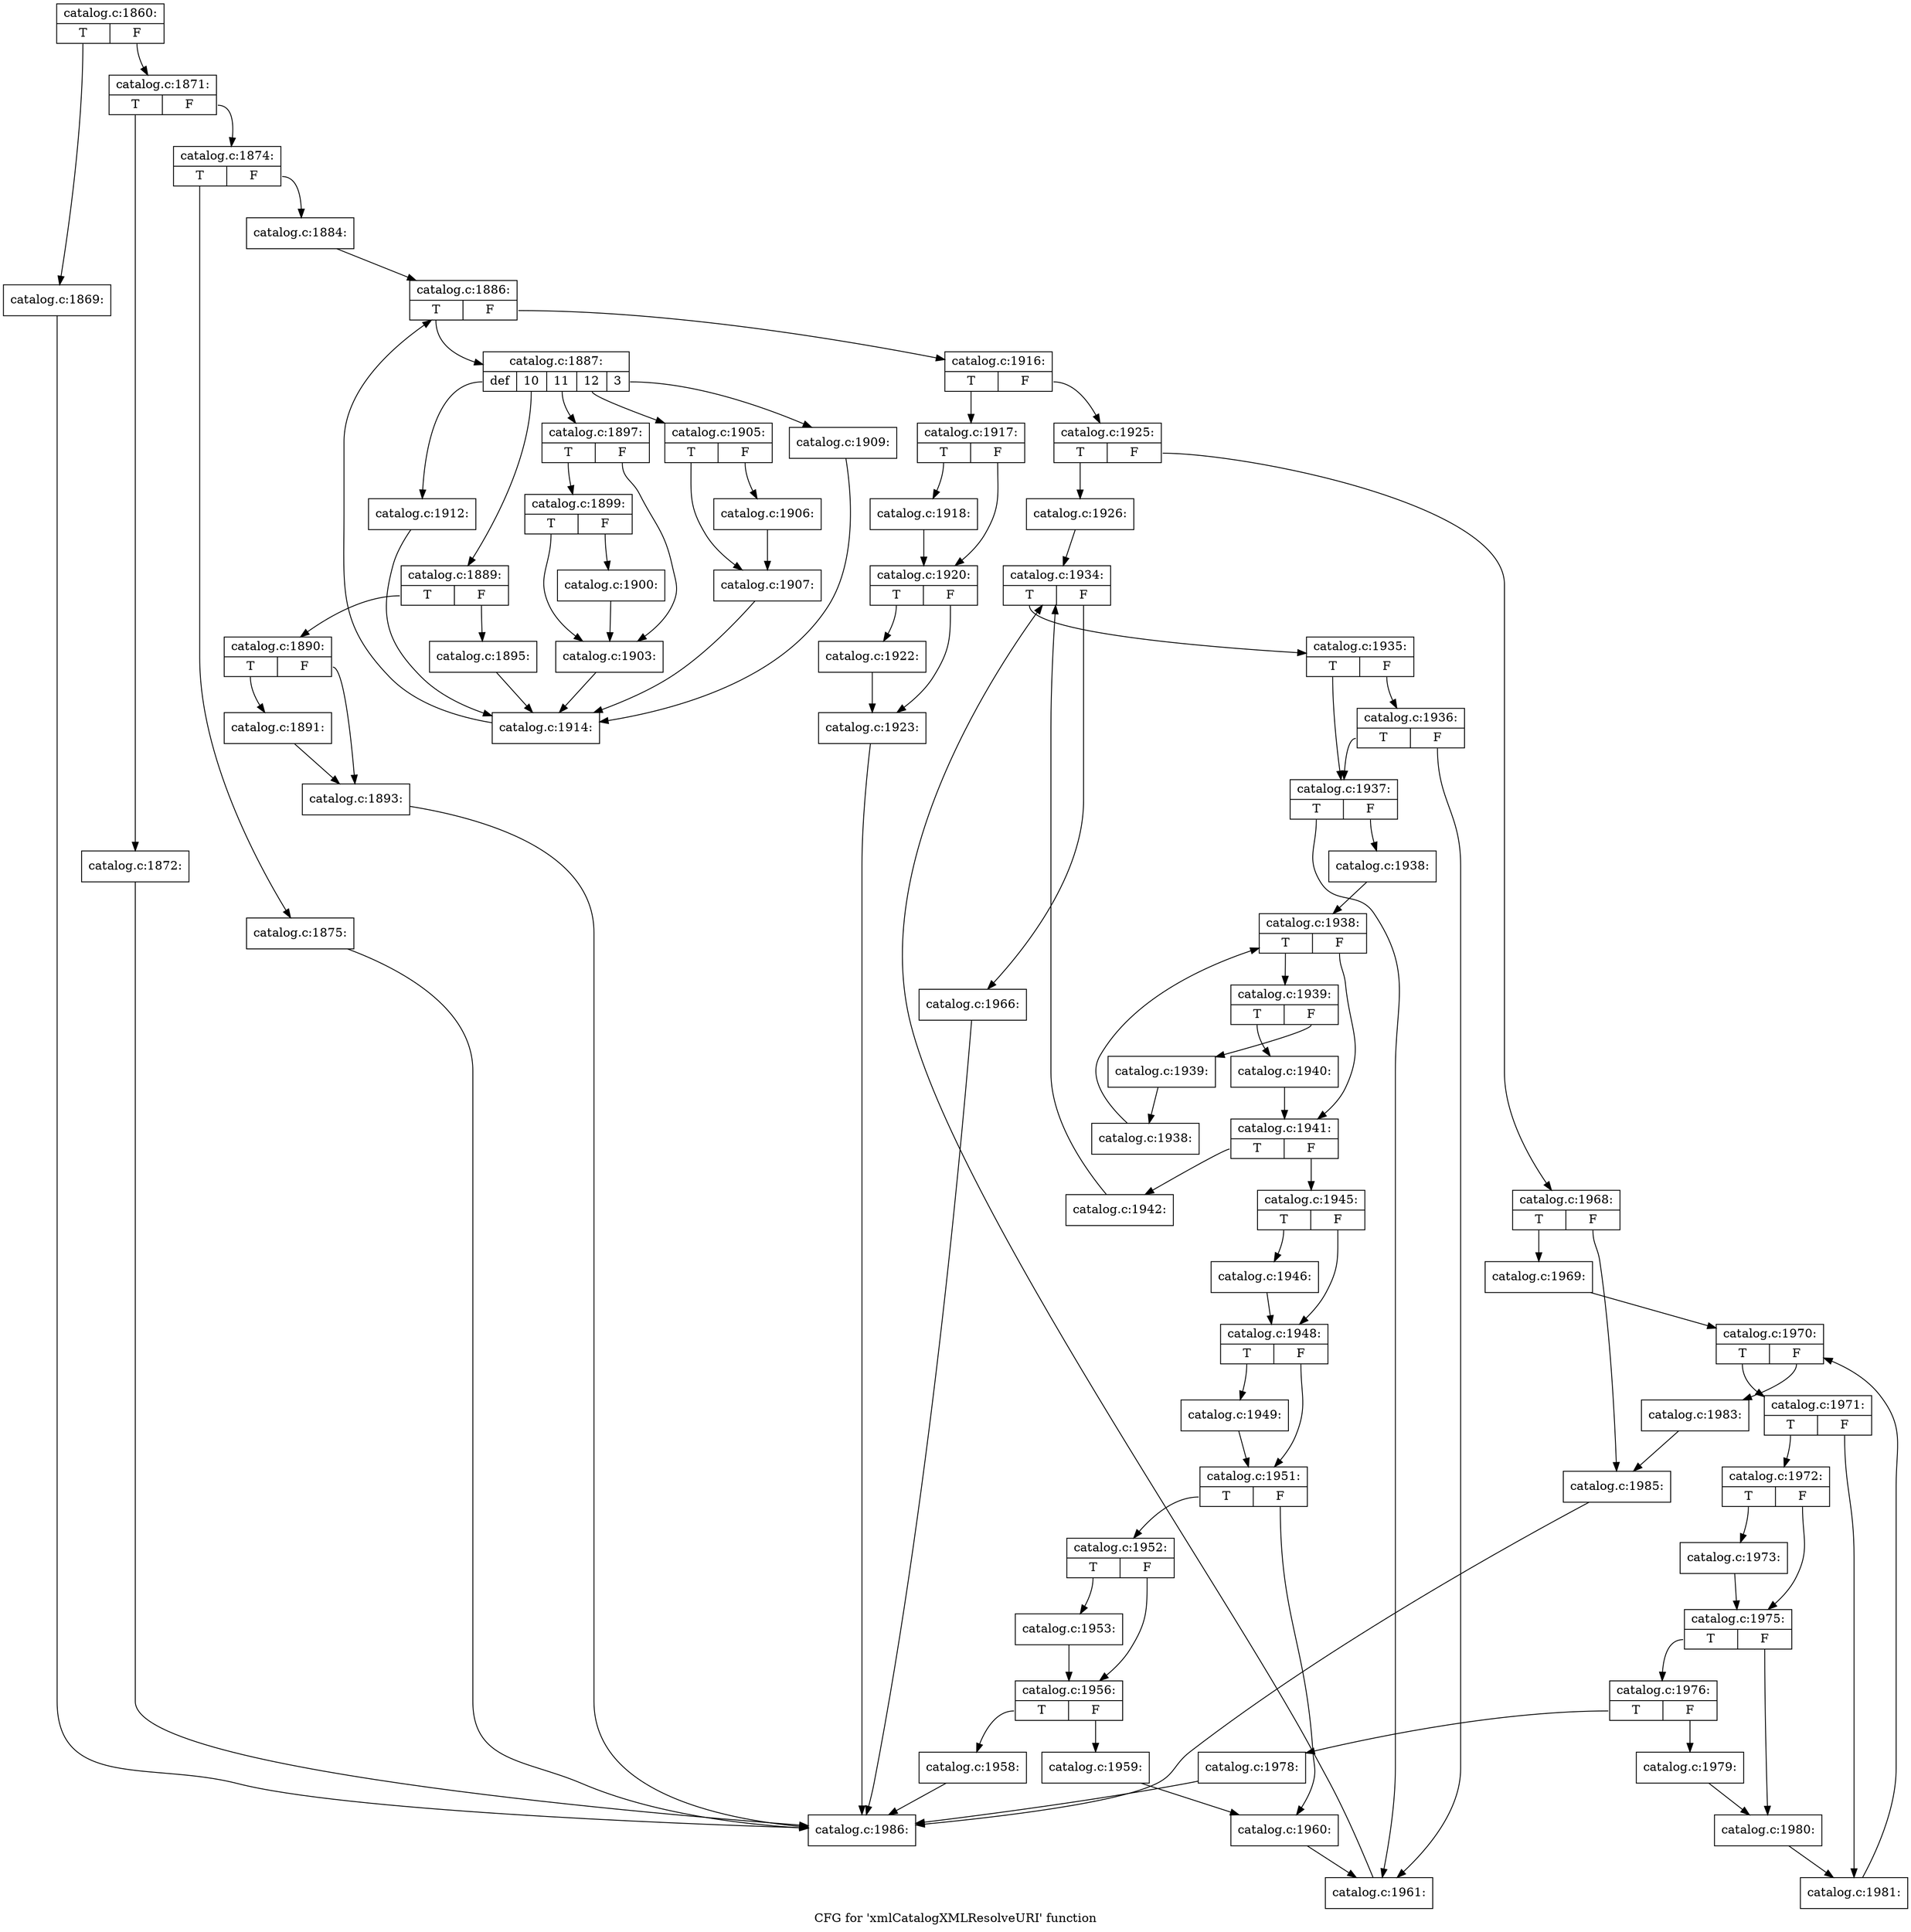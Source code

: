 digraph "CFG for 'xmlCatalogXMLResolveURI' function" {
	label="CFG for 'xmlCatalogXMLResolveURI' function";

	Node0x3a80d10 [shape=record,label="{catalog.c:1860:|{<s0>T|<s1>F}}"];
	Node0x3a80d10:s0 -> Node0x3a89390;
	Node0x3a80d10:s1 -> Node0x3a893e0;
	Node0x3a89390 [shape=record,label="{catalog.c:1869:}"];
	Node0x3a89390 -> Node0x3a81130;
	Node0x3a893e0 [shape=record,label="{catalog.c:1871:|{<s0>T|<s1>F}}"];
	Node0x3a893e0:s0 -> Node0x3a89840;
	Node0x3a893e0:s1 -> Node0x3a89890;
	Node0x3a89840 [shape=record,label="{catalog.c:1872:}"];
	Node0x3a89840 -> Node0x3a81130;
	Node0x3a89890 [shape=record,label="{catalog.c:1874:|{<s0>T|<s1>F}}"];
	Node0x3a89890:s0 -> Node0x3a89cf0;
	Node0x3a89890:s1 -> Node0x3a89d40;
	Node0x3a89cf0 [shape=record,label="{catalog.c:1875:}"];
	Node0x3a89cf0 -> Node0x3a81130;
	Node0x3a89d40 [shape=record,label="{catalog.c:1884:}"];
	Node0x3a89d40 -> Node0x3a8aa60;
	Node0x3a8aa60 [shape=record,label="{catalog.c:1886:|{<s0>T|<s1>F}}"];
	Node0x3a8aa60:s0 -> Node0x3a8ae50;
	Node0x3a8aa60:s1 -> Node0x3a8ac80;
	Node0x3a8ae50 [shape=record,label="{catalog.c:1887:|{<s0>def|<s1>10|<s2>11|<s3>12|<s4>3}}"];
	Node0x3a8ae50:s0 -> Node0x3a8b150;
	Node0x3a8ae50:s1 -> Node0x3a8b490;
	Node0x3a8ae50:s2 -> Node0x3a8c8d0;
	Node0x3a8ae50:s3 -> Node0x3a8da80;
	Node0x3a8ae50:s4 -> Node0x3a8e5f0;
	Node0x3a8b490 [shape=record,label="{catalog.c:1889:|{<s0>T|<s1>F}}"];
	Node0x3a8b490:s0 -> Node0x3a8b580;
	Node0x3a8b490:s1 -> Node0x3a8b5d0;
	Node0x3a8b580 [shape=record,label="{catalog.c:1890:|{<s0>T|<s1>F}}"];
	Node0x3a8b580:s0 -> Node0x3a8bae0;
	Node0x3a8b580:s1 -> Node0x3a8bb30;
	Node0x3a8bae0 [shape=record,label="{catalog.c:1891:}"];
	Node0x3a8bae0 -> Node0x3a8bb30;
	Node0x3a8bb30 [shape=record,label="{catalog.c:1893:}"];
	Node0x3a8bb30 -> Node0x3a81130;
	Node0x3a8b5d0 [shape=record,label="{catalog.c:1895:}"];
	Node0x3a8b5d0 -> Node0x3a8afa0;
	Node0x3a8c8d0 [shape=record,label="{catalog.c:1897:|{<s0>T|<s1>F}}"];
	Node0x3a8c8d0:s0 -> Node0x3a8cdc0;
	Node0x3a8c8d0:s1 -> Node0x3a8cd70;
	Node0x3a8cdc0 [shape=record,label="{catalog.c:1899:|{<s0>T|<s1>F}}"];
	Node0x3a8cdc0:s0 -> Node0x3a8cd70;
	Node0x3a8cdc0:s1 -> Node0x3a8cd20;
	Node0x3a8cd20 [shape=record,label="{catalog.c:1900:}"];
	Node0x3a8cd20 -> Node0x3a8cd70;
	Node0x3a8cd70 [shape=record,label="{catalog.c:1903:}"];
	Node0x3a8cd70 -> Node0x3a8afa0;
	Node0x3a8da80 [shape=record,label="{catalog.c:1905:|{<s0>T|<s1>F}}"];
	Node0x3a8da80:s0 -> Node0x3a8dbc0;
	Node0x3a8da80:s1 -> Node0x3a8db70;
	Node0x3a8db70 [shape=record,label="{catalog.c:1906:}"];
	Node0x3a8db70 -> Node0x3a8dbc0;
	Node0x3a8dbc0 [shape=record,label="{catalog.c:1907:}"];
	Node0x3a8dbc0 -> Node0x3a8afa0;
	Node0x3a8e5f0 [shape=record,label="{catalog.c:1909:}"];
	Node0x3a8e5f0 -> Node0x3a8afa0;
	Node0x3a8b150 [shape=record,label="{catalog.c:1912:}"];
	Node0x3a8b150 -> Node0x3a8afa0;
	Node0x3a8afa0 [shape=record,label="{catalog.c:1914:}"];
	Node0x3a8afa0 -> Node0x3a8aa60;
	Node0x3a8ac80 [shape=record,label="{catalog.c:1916:|{<s0>T|<s1>F}}"];
	Node0x3a8ac80:s0 -> Node0x3a8ed50;
	Node0x3a8ac80:s1 -> Node0x3a8eda0;
	Node0x3a8ed50 [shape=record,label="{catalog.c:1917:|{<s0>T|<s1>F}}"];
	Node0x3a8ed50:s0 -> Node0x3a8f160;
	Node0x3a8ed50:s1 -> Node0x3a8f1b0;
	Node0x3a8f160 [shape=record,label="{catalog.c:1918:}"];
	Node0x3a8f160 -> Node0x3a8f1b0;
	Node0x3a8f1b0 [shape=record,label="{catalog.c:1920:|{<s0>T|<s1>F}}"];
	Node0x3a8f1b0:s0 -> Node0x3a8fc50;
	Node0x3a8f1b0:s1 -> Node0x3a8fca0;
	Node0x3a8fc50 [shape=record,label="{catalog.c:1922:}"];
	Node0x3a8fc50 -> Node0x3a8fca0;
	Node0x3a8fca0 [shape=record,label="{catalog.c:1923:}"];
	Node0x3a8fca0 -> Node0x3a81130;
	Node0x3a8eda0 [shape=record,label="{catalog.c:1925:|{<s0>T|<s1>F}}"];
	Node0x3a8eda0:s0 -> Node0x3a90700;
	Node0x3a8eda0:s1 -> Node0x3a90750;
	Node0x3a90700 [shape=record,label="{catalog.c:1926:}"];
	Node0x3a90700 -> Node0x3a91440;
	Node0x3a91440 [shape=record,label="{catalog.c:1934:|{<s0>T|<s1>F}}"];
	Node0x3a91440:s0 -> Node0x3a91830;
	Node0x3a91440:s1 -> Node0x3a91660;
	Node0x3a91830 [shape=record,label="{catalog.c:1935:|{<s0>T|<s1>F}}"];
	Node0x3a91830:s0 -> Node0x3a91a90;
	Node0x3a91830:s1 -> Node0x3a91b10;
	Node0x3a91b10 [shape=record,label="{catalog.c:1936:|{<s0>T|<s1>F}}"];
	Node0x3a91b10:s0 -> Node0x3a91a90;
	Node0x3a91b10:s1 -> Node0x3a91a40;
	Node0x3a91a90 [shape=record,label="{catalog.c:1937:|{<s0>T|<s1>F}}"];
	Node0x3a91a90:s0 -> Node0x3a91a40;
	Node0x3a91a90:s1 -> Node0x3a919f0;
	Node0x3a919f0 [shape=record,label="{catalog.c:1938:}"];
	Node0x3a919f0 -> Node0x3a92a20;
	Node0x3a92a20 [shape=record,label="{catalog.c:1938:|{<s0>T|<s1>F}}"];
	Node0x3a92a20:s0 -> Node0x3a92d00;
	Node0x3a92a20:s1 -> Node0x3a92880;
	Node0x3a92d00 [shape=record,label="{catalog.c:1939:|{<s0>T|<s1>F}}"];
	Node0x3a92d00:s0 -> Node0x3a93030;
	Node0x3a92d00:s1 -> Node0x3a93080;
	Node0x3a93030 [shape=record,label="{catalog.c:1940:}"];
	Node0x3a93030 -> Node0x3a92880;
	Node0x3a93080 [shape=record,label="{catalog.c:1939:}"];
	Node0x3a93080 -> Node0x3a92c70;
	Node0x3a92c70 [shape=record,label="{catalog.c:1938:}"];
	Node0x3a92c70 -> Node0x3a92a20;
	Node0x3a92880 [shape=record,label="{catalog.c:1941:|{<s0>T|<s1>F}}"];
	Node0x3a92880:s0 -> Node0x3a93a20;
	Node0x3a92880:s1 -> Node0x3a93a70;
	Node0x3a93a20 [shape=record,label="{catalog.c:1942:}"];
	Node0x3a93a20 -> Node0x3a91440;
	Node0x3a93a70 [shape=record,label="{catalog.c:1945:|{<s0>T|<s1>F}}"];
	Node0x3a93a70:s0 -> Node0x3a941f0;
	Node0x3a93a70:s1 -> Node0x3a94240;
	Node0x3a941f0 [shape=record,label="{catalog.c:1946:}"];
	Node0x3a941f0 -> Node0x3a94240;
	Node0x3a94240 [shape=record,label="{catalog.c:1948:|{<s0>T|<s1>F}}"];
	Node0x3a94240:s0 -> Node0x3a94b20;
	Node0x3a94240:s1 -> Node0x3a94b70;
	Node0x3a94b20 [shape=record,label="{catalog.c:1949:}"];
	Node0x3a94b20 -> Node0x3a94b70;
	Node0x3a94b70 [shape=record,label="{catalog.c:1951:|{<s0>T|<s1>F}}"];
	Node0x3a94b70:s0 -> Node0x3a95240;
	Node0x3a94b70:s1 -> Node0x3a95290;
	Node0x3a95240 [shape=record,label="{catalog.c:1952:|{<s0>T|<s1>F}}"];
	Node0x3a95240:s0 -> Node0x3a95780;
	Node0x3a95240:s1 -> Node0x3a957d0;
	Node0x3a95780 [shape=record,label="{catalog.c:1953:}"];
	Node0x3a95780 -> Node0x3a957d0;
	Node0x3a957d0 [shape=record,label="{catalog.c:1956:|{<s0>T|<s1>F}}"];
	Node0x3a957d0:s0 -> Node0x3a964b0;
	Node0x3a957d0:s1 -> Node0x3a96500;
	Node0x3a964b0 [shape=record,label="{catalog.c:1958:}"];
	Node0x3a964b0 -> Node0x3a81130;
	Node0x3a96500 [shape=record,label="{catalog.c:1959:}"];
	Node0x3a96500 -> Node0x3a95290;
	Node0x3a95290 [shape=record,label="{catalog.c:1960:}"];
	Node0x3a95290 -> Node0x3a91a40;
	Node0x3a91a40 [shape=record,label="{catalog.c:1961:}"];
	Node0x3a91a40 -> Node0x3a91440;
	Node0x3a91660 [shape=record,label="{catalog.c:1966:}"];
	Node0x3a91660 -> Node0x3a81130;
	Node0x3a90750 [shape=record,label="{catalog.c:1968:|{<s0>T|<s1>F}}"];
	Node0x3a90750:s0 -> Node0x3a97100;
	Node0x3a90750:s1 -> Node0x3a97150;
	Node0x3a97100 [shape=record,label="{catalog.c:1969:}"];
	Node0x3a97100 -> Node0x3a97550;
	Node0x3a97550 [shape=record,label="{catalog.c:1970:|{<s0>T|<s1>F}}"];
	Node0x3a97550:s0 -> Node0x3a97940;
	Node0x3a97550:s1 -> Node0x3a97770;
	Node0x3a97940 [shape=record,label="{catalog.c:1971:|{<s0>T|<s1>F}}"];
	Node0x3a97940:s0 -> Node0x3a97b00;
	Node0x3a97940:s1 -> Node0x3a97b50;
	Node0x3a97b00 [shape=record,label="{catalog.c:1972:|{<s0>T|<s1>F}}"];
	Node0x3a97b00:s0 -> Node0x3a97f60;
	Node0x3a97b00:s1 -> Node0x3a97fb0;
	Node0x3a97f60 [shape=record,label="{catalog.c:1973:}"];
	Node0x3a97f60 -> Node0x3a97fb0;
	Node0x3a97fb0 [shape=record,label="{catalog.c:1975:|{<s0>T|<s1>F}}"];
	Node0x3a97fb0:s0 -> Node0x3a98620;
	Node0x3a97fb0:s1 -> Node0x3a98670;
	Node0x3a98620 [shape=record,label="{catalog.c:1976:|{<s0>T|<s1>F}}"];
	Node0x3a98620:s0 -> Node0x3a98f00;
	Node0x3a98620:s1 -> Node0x3a98f50;
	Node0x3a98f00 [shape=record,label="{catalog.c:1978:}"];
	Node0x3a98f00 -> Node0x3a81130;
	Node0x3a98f50 [shape=record,label="{catalog.c:1979:}"];
	Node0x3a98f50 -> Node0x3a98670;
	Node0x3a98670 [shape=record,label="{catalog.c:1980:}"];
	Node0x3a98670 -> Node0x3a97b50;
	Node0x3a97b50 [shape=record,label="{catalog.c:1981:}"];
	Node0x3a97b50 -> Node0x3a97550;
	Node0x3a97770 [shape=record,label="{catalog.c:1983:}"];
	Node0x3a97770 -> Node0x3a97150;
	Node0x3a97150 [shape=record,label="{catalog.c:1985:}"];
	Node0x3a97150 -> Node0x3a81130;
	Node0x3a81130 [shape=record,label="{catalog.c:1986:}"];
}
